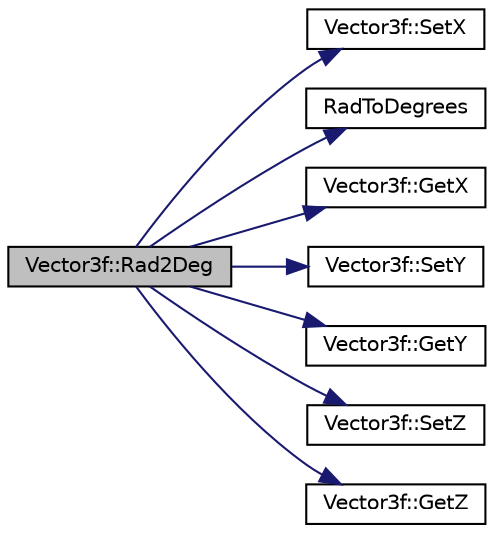 digraph "Vector3f::Rad2Deg"
{
 // LATEX_PDF_SIZE
  edge [fontname="Helvetica",fontsize="10",labelfontname="Helvetica",labelfontsize="10"];
  node [fontname="Helvetica",fontsize="10",shape=record];
  rankdir="LR";
  Node151 [label="Vector3f::Rad2Deg",height=0.2,width=0.4,color="black", fillcolor="grey75", style="filled", fontcolor="black",tooltip=" "];
  Node151 -> Node152 [color="midnightblue",fontsize="10",style="solid",fontname="Helvetica"];
  Node152 [label="Vector3f::SetX",height=0.2,width=0.4,color="black", fillcolor="white", style="filled",URL="$class_vector3f.html#aaa6791fa256647707bcf41017f498bcf",tooltip="x value mutator"];
  Node151 -> Node153 [color="midnightblue",fontsize="10",style="solid",fontname="Helvetica"];
  Node153 [label="RadToDegrees",height=0.2,width=0.4,color="black", fillcolor="white", style="filled",URL="$_misc_math_8cpp.html#ab006a54b86aa9f82a5511df856e94d9b",tooltip=" "];
  Node151 -> Node154 [color="midnightblue",fontsize="10",style="solid",fontname="Helvetica"];
  Node154 [label="Vector3f::GetX",height=0.2,width=0.4,color="black", fillcolor="white", style="filled",URL="$class_vector3f.html#abb50ca8baf8111e9bae60e4f7c144db3",tooltip="x value accessor"];
  Node151 -> Node155 [color="midnightblue",fontsize="10",style="solid",fontname="Helvetica"];
  Node155 [label="Vector3f::SetY",height=0.2,width=0.4,color="black", fillcolor="white", style="filled",URL="$class_vector3f.html#a260bcd7eb6bebb43f79a29421d254f2b",tooltip="y value mutator"];
  Node151 -> Node156 [color="midnightblue",fontsize="10",style="solid",fontname="Helvetica"];
  Node156 [label="Vector3f::GetY",height=0.2,width=0.4,color="black", fillcolor="white", style="filled",URL="$class_vector3f.html#a9a1317e3ba2ef2c5e661d340a74a825a",tooltip="y value accessor"];
  Node151 -> Node157 [color="midnightblue",fontsize="10",style="solid",fontname="Helvetica"];
  Node157 [label="Vector3f::SetZ",height=0.2,width=0.4,color="black", fillcolor="white", style="filled",URL="$class_vector3f.html#afb24d616af2e75cce9af632c870141ac",tooltip="z value mutator"];
  Node151 -> Node158 [color="midnightblue",fontsize="10",style="solid",fontname="Helvetica"];
  Node158 [label="Vector3f::GetZ",height=0.2,width=0.4,color="black", fillcolor="white", style="filled",URL="$class_vector3f.html#a874fc93c81a47a0455afb9cdd542c599",tooltip="z value accessor"];
}
